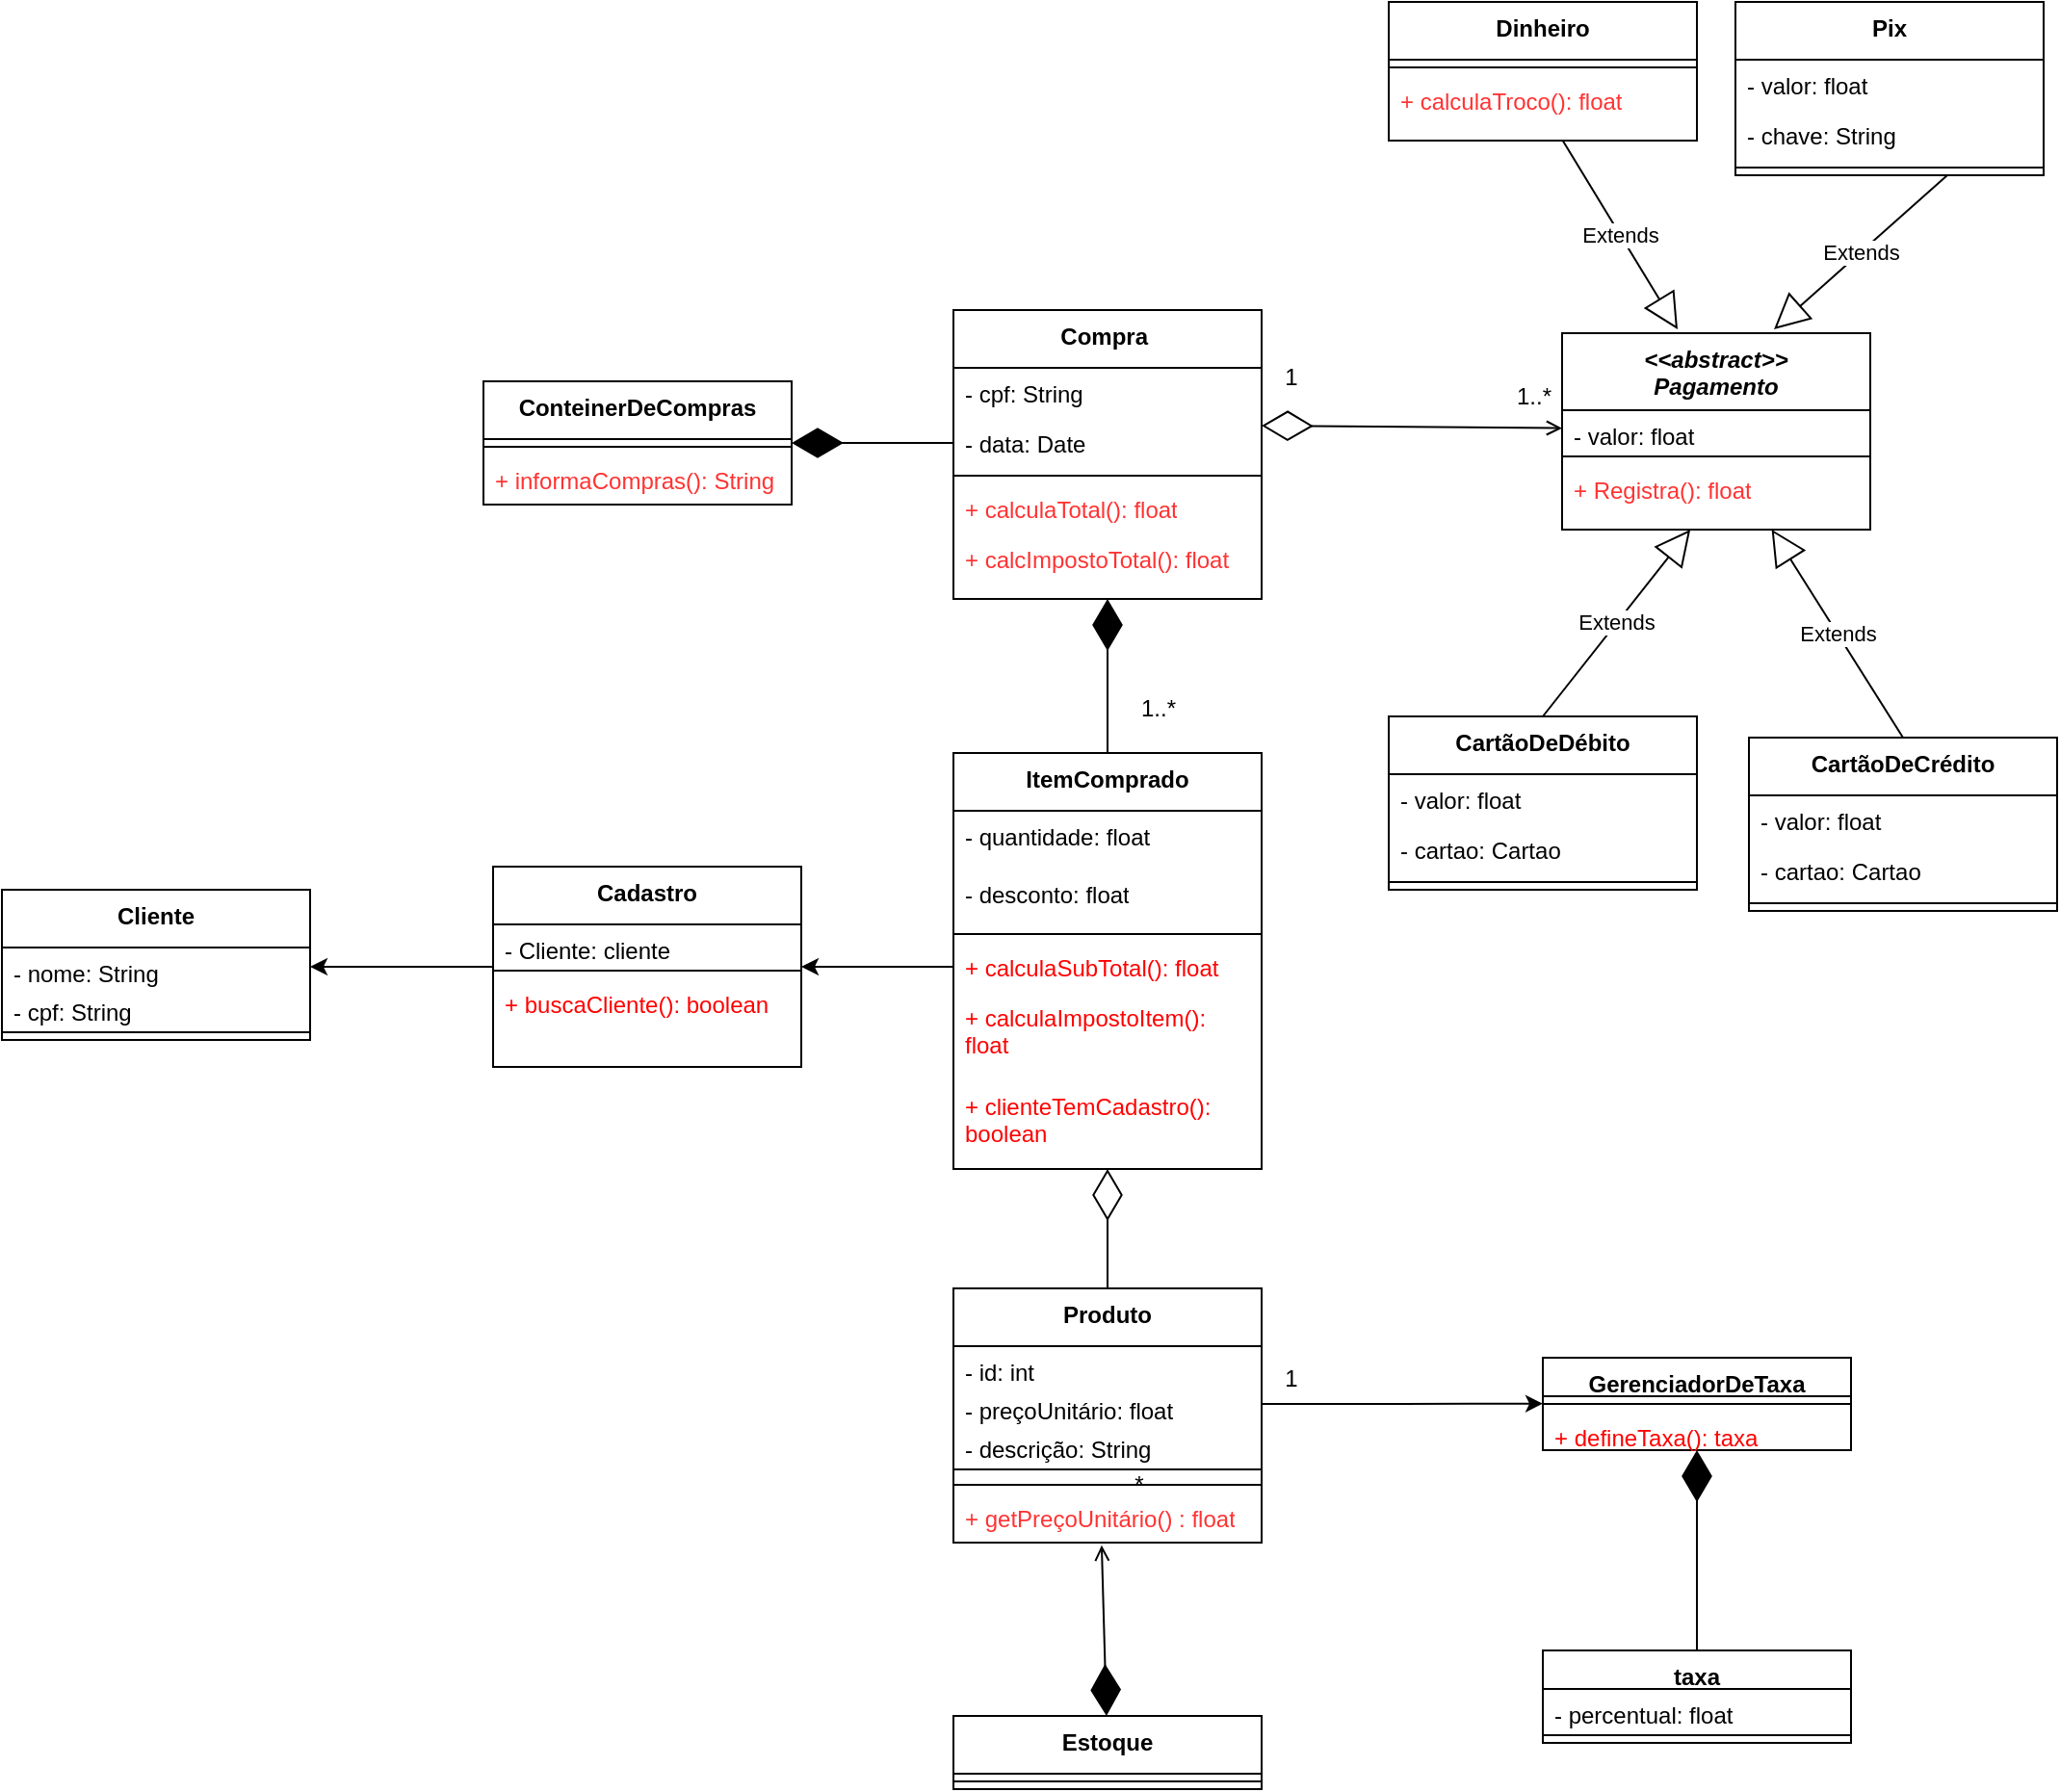 <mxfile version="21.0.8" type="github">
  <diagram name="Página-1" id="xdYdcQSCoWwvoel0Nd2l">
    <mxGraphModel dx="2514" dy="2119" grid="1" gridSize="10" guides="1" tooltips="1" connect="1" arrows="1" fold="1" page="1" pageScale="1" pageWidth="827" pageHeight="1169" math="0" shadow="0">
      <root>
        <mxCell id="0" />
        <mxCell id="1" parent="0" />
        <mxCell id="r3uCzZ4wlj_pP67cUyfZ-1" value="Compra&lt;span style=&quot;white-space: pre;&quot;&gt;	&lt;/span&gt;" style="swimlane;fontStyle=1;align=center;verticalAlign=top;childLayout=stackLayout;horizontal=1;startSize=30;horizontalStack=0;resizeParent=1;resizeParentMax=0;resizeLast=0;collapsible=1;marginBottom=0;whiteSpace=wrap;html=1;" vertex="1" parent="1">
          <mxGeometry x="254" y="140" width="160" height="150" as="geometry" />
        </mxCell>
        <mxCell id="r3uCzZ4wlj_pP67cUyfZ-2" value="- cpf: String" style="text;strokeColor=none;fillColor=none;align=left;verticalAlign=top;spacingLeft=4;spacingRight=4;overflow=hidden;rotatable=0;points=[[0,0.5],[1,0.5]];portConstraint=eastwest;whiteSpace=wrap;html=1;" vertex="1" parent="r3uCzZ4wlj_pP67cUyfZ-1">
          <mxGeometry y="30" width="160" height="26" as="geometry" />
        </mxCell>
        <mxCell id="r3uCzZ4wlj_pP67cUyfZ-5" value="- data: Date" style="text;strokeColor=none;fillColor=none;align=left;verticalAlign=top;spacingLeft=4;spacingRight=4;overflow=hidden;rotatable=0;points=[[0,0.5],[1,0.5]];portConstraint=eastwest;whiteSpace=wrap;html=1;" vertex="1" parent="r3uCzZ4wlj_pP67cUyfZ-1">
          <mxGeometry y="56" width="160" height="26" as="geometry" />
        </mxCell>
        <mxCell id="r3uCzZ4wlj_pP67cUyfZ-3" value="" style="line;strokeWidth=1;fillColor=none;align=left;verticalAlign=middle;spacingTop=-1;spacingLeft=3;spacingRight=3;rotatable=0;labelPosition=right;points=[];portConstraint=eastwest;strokeColor=inherit;" vertex="1" parent="r3uCzZ4wlj_pP67cUyfZ-1">
          <mxGeometry y="82" width="160" height="8" as="geometry" />
        </mxCell>
        <mxCell id="r3uCzZ4wlj_pP67cUyfZ-4" value="&lt;font color=&quot;#ff3333&quot;&gt;+ calculaTotal(): float&lt;/font&gt;" style="text;strokeColor=none;fillColor=none;align=left;verticalAlign=top;spacingLeft=4;spacingRight=4;overflow=hidden;rotatable=0;points=[[0,0.5],[1,0.5]];portConstraint=eastwest;whiteSpace=wrap;html=1;" vertex="1" parent="r3uCzZ4wlj_pP67cUyfZ-1">
          <mxGeometry y="90" width="160" height="26" as="geometry" />
        </mxCell>
        <mxCell id="r3uCzZ4wlj_pP67cUyfZ-20" value="&lt;font color=&quot;#ff3333&quot;&gt;+ calcImpostoTotal(): float&lt;/font&gt;" style="text;strokeColor=none;fillColor=none;align=left;verticalAlign=top;spacingLeft=4;spacingRight=4;overflow=hidden;rotatable=0;points=[[0,0.5],[1,0.5]];portConstraint=eastwest;whiteSpace=wrap;html=1;" vertex="1" parent="r3uCzZ4wlj_pP67cUyfZ-1">
          <mxGeometry y="116" width="160" height="34" as="geometry" />
        </mxCell>
        <mxCell id="r3uCzZ4wlj_pP67cUyfZ-6" value="ItemComprado" style="swimlane;fontStyle=1;align=center;verticalAlign=top;childLayout=stackLayout;horizontal=1;startSize=30;horizontalStack=0;resizeParent=1;resizeParentMax=0;resizeLast=0;collapsible=1;marginBottom=0;whiteSpace=wrap;html=1;" vertex="1" parent="1">
          <mxGeometry x="254" y="370" width="160" height="216" as="geometry" />
        </mxCell>
        <mxCell id="r3uCzZ4wlj_pP67cUyfZ-7" value="- quantidade: float" style="text;strokeColor=none;fillColor=none;align=left;verticalAlign=top;spacingLeft=4;spacingRight=4;overflow=hidden;rotatable=0;points=[[0,0.5],[1,0.5]];portConstraint=eastwest;whiteSpace=wrap;html=1;" vertex="1" parent="r3uCzZ4wlj_pP67cUyfZ-6">
          <mxGeometry y="30" width="160" height="30" as="geometry" />
        </mxCell>
        <mxCell id="r3uCzZ4wlj_pP67cUyfZ-114" value="- desconto: float" style="text;strokeColor=none;fillColor=none;align=left;verticalAlign=top;spacingLeft=4;spacingRight=4;overflow=hidden;rotatable=0;points=[[0,0.5],[1,0.5]];portConstraint=eastwest;whiteSpace=wrap;html=1;" vertex="1" parent="r3uCzZ4wlj_pP67cUyfZ-6">
          <mxGeometry y="60" width="160" height="30" as="geometry" />
        </mxCell>
        <mxCell id="r3uCzZ4wlj_pP67cUyfZ-9" value="" style="line;strokeWidth=1;fillColor=none;align=left;verticalAlign=middle;spacingTop=-1;spacingLeft=3;spacingRight=3;rotatable=0;labelPosition=right;points=[];portConstraint=eastwest;strokeColor=inherit;" vertex="1" parent="r3uCzZ4wlj_pP67cUyfZ-6">
          <mxGeometry y="90" width="160" height="8" as="geometry" />
        </mxCell>
        <mxCell id="r3uCzZ4wlj_pP67cUyfZ-10" value="&lt;font color=&quot;#ff0000&quot;&gt;+ calculaSubTotal(): float&lt;/font&gt;" style="text;strokeColor=none;fillColor=none;align=left;verticalAlign=top;spacingLeft=4;spacingRight=4;overflow=hidden;rotatable=0;points=[[0,0.5],[1,0.5]];portConstraint=eastwest;whiteSpace=wrap;html=1;" vertex="1" parent="r3uCzZ4wlj_pP67cUyfZ-6">
          <mxGeometry y="98" width="160" height="26" as="geometry" />
        </mxCell>
        <mxCell id="r3uCzZ4wlj_pP67cUyfZ-109" value="&lt;font color=&quot;#ff0000&quot;&gt;+ calculaImpostoItem(): float&lt;/font&gt;" style="text;strokeColor=none;fillColor=none;align=left;verticalAlign=top;spacingLeft=4;spacingRight=4;overflow=hidden;rotatable=0;points=[[0,0.5],[1,0.5]];portConstraint=eastwest;whiteSpace=wrap;html=1;" vertex="1" parent="r3uCzZ4wlj_pP67cUyfZ-6">
          <mxGeometry y="124" width="160" height="46" as="geometry" />
        </mxCell>
        <mxCell id="r3uCzZ4wlj_pP67cUyfZ-113" value="&lt;font color=&quot;#ff0000&quot;&gt;+ clienteTemCadastro(): boolean&lt;/font&gt;" style="text;strokeColor=none;fillColor=none;align=left;verticalAlign=top;spacingLeft=4;spacingRight=4;overflow=hidden;rotatable=0;points=[[0,0.5],[1,0.5]];portConstraint=eastwest;whiteSpace=wrap;html=1;" vertex="1" parent="r3uCzZ4wlj_pP67cUyfZ-6">
          <mxGeometry y="170" width="160" height="46" as="geometry" />
        </mxCell>
        <mxCell id="r3uCzZ4wlj_pP67cUyfZ-11" value="Produto" style="swimlane;fontStyle=1;align=center;verticalAlign=top;childLayout=stackLayout;horizontal=1;startSize=30;horizontalStack=0;resizeParent=1;resizeParentMax=0;resizeLast=0;collapsible=1;marginBottom=0;whiteSpace=wrap;html=1;" vertex="1" parent="1">
          <mxGeometry x="254" y="648" width="160" height="132" as="geometry" />
        </mxCell>
        <mxCell id="r3uCzZ4wlj_pP67cUyfZ-12" value="- id: int" style="text;strokeColor=none;fillColor=none;align=left;verticalAlign=top;spacingLeft=4;spacingRight=4;overflow=hidden;rotatable=0;points=[[0,0.5],[1,0.5]];portConstraint=eastwest;whiteSpace=wrap;html=1;" vertex="1" parent="r3uCzZ4wlj_pP67cUyfZ-11">
          <mxGeometry y="30" width="160" height="20" as="geometry" />
        </mxCell>
        <mxCell id="r3uCzZ4wlj_pP67cUyfZ-15" value="- preçoUnitário: float" style="text;strokeColor=none;fillColor=none;align=left;verticalAlign=top;spacingLeft=4;spacingRight=4;overflow=hidden;rotatable=0;points=[[0,0.5],[1,0.5]];portConstraint=eastwest;whiteSpace=wrap;html=1;" vertex="1" parent="r3uCzZ4wlj_pP67cUyfZ-11">
          <mxGeometry y="50" width="160" height="20" as="geometry" />
        </mxCell>
        <mxCell id="r3uCzZ4wlj_pP67cUyfZ-16" value="- descrição: String" style="text;strokeColor=none;fillColor=none;align=left;verticalAlign=top;spacingLeft=4;spacingRight=4;overflow=hidden;rotatable=0;points=[[0,0.5],[1,0.5]];portConstraint=eastwest;whiteSpace=wrap;html=1;" vertex="1" parent="r3uCzZ4wlj_pP67cUyfZ-11">
          <mxGeometry y="70" width="160" height="20" as="geometry" />
        </mxCell>
        <mxCell id="r3uCzZ4wlj_pP67cUyfZ-13" value="" style="line;strokeWidth=1;fillColor=none;align=left;verticalAlign=middle;spacingTop=-1;spacingLeft=3;spacingRight=3;rotatable=0;labelPosition=right;points=[];portConstraint=eastwest;strokeColor=inherit;" vertex="1" parent="r3uCzZ4wlj_pP67cUyfZ-11">
          <mxGeometry y="90" width="160" height="8" as="geometry" />
        </mxCell>
        <mxCell id="r3uCzZ4wlj_pP67cUyfZ-90" value="" style="line;strokeWidth=1;fillColor=none;align=left;verticalAlign=middle;spacingTop=-1;spacingLeft=3;spacingRight=3;rotatable=0;labelPosition=right;points=[];portConstraint=eastwest;strokeColor=inherit;" vertex="1" parent="r3uCzZ4wlj_pP67cUyfZ-11">
          <mxGeometry y="98" width="160" height="8" as="geometry" />
        </mxCell>
        <mxCell id="r3uCzZ4wlj_pP67cUyfZ-14" value="&lt;font color=&quot;#ff3333&quot;&gt;+ getPreçoUnitário() : float&lt;/font&gt;" style="text;strokeColor=none;fillColor=none;align=left;verticalAlign=top;spacingLeft=4;spacingRight=4;overflow=hidden;rotatable=0;points=[[0,0.5],[1,0.5]];portConstraint=eastwest;whiteSpace=wrap;html=1;" vertex="1" parent="r3uCzZ4wlj_pP67cUyfZ-11">
          <mxGeometry y="106" width="160" height="26" as="geometry" />
        </mxCell>
        <mxCell id="r3uCzZ4wlj_pP67cUyfZ-17" value="" style="endArrow=diamondThin;endFill=1;endSize=24;html=1;rounded=0;entryX=0.5;entryY=1;entryDx=0;entryDy=0;exitX=0.5;exitY=0;exitDx=0;exitDy=0;" edge="1" parent="1" source="r3uCzZ4wlj_pP67cUyfZ-6" target="r3uCzZ4wlj_pP67cUyfZ-1">
          <mxGeometry width="160" relative="1" as="geometry">
            <mxPoint x="300" y="360" as="sourcePoint" />
            <mxPoint x="460" y="360" as="targetPoint" />
          </mxGeometry>
        </mxCell>
        <mxCell id="r3uCzZ4wlj_pP67cUyfZ-18" value="1..*" style="text;html=1;align=center;verticalAlign=middle;resizable=0;points=[];autosize=1;strokeColor=none;fillColor=none;" vertex="1" parent="1">
          <mxGeometry x="340" y="332" width="40" height="30" as="geometry" />
        </mxCell>
        <mxCell id="r3uCzZ4wlj_pP67cUyfZ-19" value="" style="endArrow=diamondThin;endFill=0;endSize=24;html=1;rounded=0;exitX=0.5;exitY=0;exitDx=0;exitDy=0;" edge="1" parent="1" source="r3uCzZ4wlj_pP67cUyfZ-11" target="r3uCzZ4wlj_pP67cUyfZ-113">
          <mxGeometry width="160" relative="1" as="geometry">
            <mxPoint x="330" y="540" as="sourcePoint" />
            <mxPoint x="332.56" y="565.954" as="targetPoint" />
          </mxGeometry>
        </mxCell>
        <mxCell id="r3uCzZ4wlj_pP67cUyfZ-22" value="taxa" style="swimlane;fontStyle=1;align=center;verticalAlign=top;childLayout=stackLayout;horizontal=1;startSize=20;horizontalStack=0;resizeParent=1;resizeParentMax=0;resizeLast=0;collapsible=1;marginBottom=0;whiteSpace=wrap;html=1;" vertex="1" parent="1">
          <mxGeometry x="560" y="836" width="160" height="48" as="geometry" />
        </mxCell>
        <mxCell id="r3uCzZ4wlj_pP67cUyfZ-23" value="- percentual: float" style="text;strokeColor=none;fillColor=none;align=left;verticalAlign=top;spacingLeft=4;spacingRight=4;overflow=hidden;rotatable=0;points=[[0,0.5],[1,0.5]];portConstraint=eastwest;whiteSpace=wrap;html=1;" vertex="1" parent="r3uCzZ4wlj_pP67cUyfZ-22">
          <mxGeometry y="20" width="160" height="20" as="geometry" />
        </mxCell>
        <mxCell id="r3uCzZ4wlj_pP67cUyfZ-26" value="" style="line;strokeWidth=1;fillColor=none;align=left;verticalAlign=middle;spacingTop=-1;spacingLeft=3;spacingRight=3;rotatable=0;labelPosition=right;points=[];portConstraint=eastwest;strokeColor=inherit;" vertex="1" parent="r3uCzZ4wlj_pP67cUyfZ-22">
          <mxGeometry y="40" width="160" height="8" as="geometry" />
        </mxCell>
        <mxCell id="r3uCzZ4wlj_pP67cUyfZ-29" value="1" style="text;html=1;align=center;verticalAlign=middle;resizable=0;points=[];autosize=1;strokeColor=none;fillColor=none;" vertex="1" parent="1">
          <mxGeometry x="414" y="680" width="30" height="30" as="geometry" />
        </mxCell>
        <mxCell id="r3uCzZ4wlj_pP67cUyfZ-30" value="&lt;i&gt;&amp;lt;&amp;lt;abstract&amp;gt;&amp;gt;&lt;br&gt;Pagamento&lt;/i&gt;" style="swimlane;fontStyle=1;align=center;verticalAlign=top;childLayout=stackLayout;horizontal=1;startSize=40;horizontalStack=0;resizeParent=1;resizeParentMax=0;resizeLast=0;collapsible=1;marginBottom=0;whiteSpace=wrap;html=1;" vertex="1" parent="1">
          <mxGeometry x="570" y="152" width="160" height="102" as="geometry" />
        </mxCell>
        <mxCell id="r3uCzZ4wlj_pP67cUyfZ-31" value="- valor: float" style="text;strokeColor=none;fillColor=none;align=left;verticalAlign=top;spacingLeft=4;spacingRight=4;overflow=hidden;rotatable=0;points=[[0,0.5],[1,0.5]];portConstraint=eastwest;whiteSpace=wrap;html=1;" vertex="1" parent="r3uCzZ4wlj_pP67cUyfZ-30">
          <mxGeometry y="40" width="160" height="20" as="geometry" />
        </mxCell>
        <mxCell id="r3uCzZ4wlj_pP67cUyfZ-34" value="" style="line;strokeWidth=1;fillColor=none;align=left;verticalAlign=middle;spacingTop=-1;spacingLeft=3;spacingRight=3;rotatable=0;labelPosition=right;points=[];portConstraint=eastwest;strokeColor=inherit;" vertex="1" parent="r3uCzZ4wlj_pP67cUyfZ-30">
          <mxGeometry y="60" width="160" height="8" as="geometry" />
        </mxCell>
        <mxCell id="r3uCzZ4wlj_pP67cUyfZ-63" value="&lt;font color=&quot;#ff3333&quot;&gt;+ Registra(): float&lt;/font&gt;" style="text;strokeColor=none;fillColor=none;align=left;verticalAlign=top;spacingLeft=4;spacingRight=4;overflow=hidden;rotatable=0;points=[[0,0.5],[1,0.5]];portConstraint=eastwest;whiteSpace=wrap;html=1;" vertex="1" parent="r3uCzZ4wlj_pP67cUyfZ-30">
          <mxGeometry y="68" width="160" height="34" as="geometry" />
        </mxCell>
        <mxCell id="r3uCzZ4wlj_pP67cUyfZ-37" value="" style="endArrow=diamondThin;endFill=0;endSize=24;html=1;rounded=0;entryX=0.988;entryY=-0.07;entryDx=0;entryDy=0;entryPerimeter=0;startArrow=open;startFill=0;" edge="1" parent="1" source="r3uCzZ4wlj_pP67cUyfZ-31">
          <mxGeometry width="160" relative="1" as="geometry">
            <mxPoint x="549" y="200" as="sourcePoint" />
            <mxPoint x="414" y="200" as="targetPoint" />
          </mxGeometry>
        </mxCell>
        <mxCell id="r3uCzZ4wlj_pP67cUyfZ-38" value="1" style="text;html=1;align=center;verticalAlign=middle;resizable=0;points=[];autosize=1;strokeColor=none;fillColor=none;" vertex="1" parent="1">
          <mxGeometry x="414" y="160" width="30" height="30" as="geometry" />
        </mxCell>
        <mxCell id="r3uCzZ4wlj_pP67cUyfZ-39" value="1..*" style="text;html=1;align=center;verticalAlign=middle;resizable=0;points=[];autosize=1;strokeColor=none;fillColor=none;" vertex="1" parent="1">
          <mxGeometry x="535" y="170" width="40" height="30" as="geometry" />
        </mxCell>
        <mxCell id="r3uCzZ4wlj_pP67cUyfZ-41" value="Estoque" style="swimlane;fontStyle=1;align=center;verticalAlign=top;childLayout=stackLayout;horizontal=1;startSize=30;horizontalStack=0;resizeParent=1;resizeParentMax=0;resizeLast=0;collapsible=1;marginBottom=0;whiteSpace=wrap;html=1;" vertex="1" parent="1">
          <mxGeometry x="254" y="870" width="160" height="38" as="geometry" />
        </mxCell>
        <mxCell id="r3uCzZ4wlj_pP67cUyfZ-43" value="" style="line;strokeWidth=1;fillColor=none;align=left;verticalAlign=middle;spacingTop=-1;spacingLeft=3;spacingRight=3;rotatable=0;labelPosition=right;points=[];portConstraint=eastwest;strokeColor=inherit;" vertex="1" parent="r3uCzZ4wlj_pP67cUyfZ-41">
          <mxGeometry y="30" width="160" height="8" as="geometry" />
        </mxCell>
        <mxCell id="r3uCzZ4wlj_pP67cUyfZ-44" value="" style="endArrow=diamondThin;endFill=1;endSize=24;html=1;rounded=0;exitX=0.481;exitY=1.052;exitDx=0;exitDy=0;exitPerimeter=0;startArrow=open;startFill=0;" edge="1" parent="1" source="r3uCzZ4wlj_pP67cUyfZ-14" target="r3uCzZ4wlj_pP67cUyfZ-41">
          <mxGeometry width="160" relative="1" as="geometry">
            <mxPoint x="300" y="790" as="sourcePoint" />
            <mxPoint x="460" y="790" as="targetPoint" />
          </mxGeometry>
        </mxCell>
        <mxCell id="r3uCzZ4wlj_pP67cUyfZ-45" value="*" style="text;html=1;align=center;verticalAlign=middle;resizable=0;points=[];autosize=1;strokeColor=none;fillColor=none;" vertex="1" parent="1">
          <mxGeometry x="335" y="735" width="30" height="30" as="geometry" />
        </mxCell>
        <mxCell id="r3uCzZ4wlj_pP67cUyfZ-46" value="Dinheiro" style="swimlane;fontStyle=1;align=center;verticalAlign=top;childLayout=stackLayout;horizontal=1;startSize=30;horizontalStack=0;resizeParent=1;resizeParentMax=0;resizeLast=0;collapsible=1;marginBottom=0;whiteSpace=wrap;html=1;" vertex="1" parent="1">
          <mxGeometry x="480" y="-20" width="160" height="72" as="geometry" />
        </mxCell>
        <mxCell id="r3uCzZ4wlj_pP67cUyfZ-49" value="" style="line;strokeWidth=1;fillColor=none;align=left;verticalAlign=middle;spacingTop=-1;spacingLeft=3;spacingRight=3;rotatable=0;labelPosition=right;points=[];portConstraint=eastwest;strokeColor=inherit;" vertex="1" parent="r3uCzZ4wlj_pP67cUyfZ-46">
          <mxGeometry y="30" width="160" height="8" as="geometry" />
        </mxCell>
        <mxCell id="r3uCzZ4wlj_pP67cUyfZ-51" value="&lt;font color=&quot;#ff3333&quot;&gt;+ calculaTroco(): float&lt;/font&gt;" style="text;strokeColor=none;fillColor=none;align=left;verticalAlign=top;spacingLeft=4;spacingRight=4;overflow=hidden;rotatable=0;points=[[0,0.5],[1,0.5]];portConstraint=eastwest;whiteSpace=wrap;html=1;" vertex="1" parent="r3uCzZ4wlj_pP67cUyfZ-46">
          <mxGeometry y="38" width="160" height="34" as="geometry" />
        </mxCell>
        <mxCell id="r3uCzZ4wlj_pP67cUyfZ-52" value="Pix" style="swimlane;fontStyle=1;align=center;verticalAlign=top;childLayout=stackLayout;horizontal=1;startSize=30;horizontalStack=0;resizeParent=1;resizeParentMax=0;resizeLast=0;collapsible=1;marginBottom=0;whiteSpace=wrap;html=1;" vertex="1" parent="1">
          <mxGeometry x="660" y="-20" width="160" height="90" as="geometry" />
        </mxCell>
        <mxCell id="r3uCzZ4wlj_pP67cUyfZ-53" value="- valor: float" style="text;strokeColor=none;fillColor=none;align=left;verticalAlign=top;spacingLeft=4;spacingRight=4;overflow=hidden;rotatable=0;points=[[0,0.5],[1,0.5]];portConstraint=eastwest;whiteSpace=wrap;html=1;" vertex="1" parent="r3uCzZ4wlj_pP67cUyfZ-52">
          <mxGeometry y="30" width="160" height="26" as="geometry" />
        </mxCell>
        <mxCell id="r3uCzZ4wlj_pP67cUyfZ-54" value="- chave: String" style="text;strokeColor=none;fillColor=none;align=left;verticalAlign=top;spacingLeft=4;spacingRight=4;overflow=hidden;rotatable=0;points=[[0,0.5],[1,0.5]];portConstraint=eastwest;whiteSpace=wrap;html=1;" vertex="1" parent="r3uCzZ4wlj_pP67cUyfZ-52">
          <mxGeometry y="56" width="160" height="26" as="geometry" />
        </mxCell>
        <mxCell id="r3uCzZ4wlj_pP67cUyfZ-55" value="" style="line;strokeWidth=1;fillColor=none;align=left;verticalAlign=middle;spacingTop=-1;spacingLeft=3;spacingRight=3;rotatable=0;labelPosition=right;points=[];portConstraint=eastwest;strokeColor=inherit;" vertex="1" parent="r3uCzZ4wlj_pP67cUyfZ-52">
          <mxGeometry y="82" width="160" height="8" as="geometry" />
        </mxCell>
        <mxCell id="r3uCzZ4wlj_pP67cUyfZ-57" value="CartãoDeCrédito" style="swimlane;fontStyle=1;align=center;verticalAlign=top;childLayout=stackLayout;horizontal=1;startSize=30;horizontalStack=0;resizeParent=1;resizeParentMax=0;resizeLast=0;collapsible=1;marginBottom=0;whiteSpace=wrap;html=1;" vertex="1" parent="1">
          <mxGeometry x="667" y="362" width="160" height="90" as="geometry" />
        </mxCell>
        <mxCell id="r3uCzZ4wlj_pP67cUyfZ-58" value="- valor: float" style="text;strokeColor=none;fillColor=none;align=left;verticalAlign=top;spacingLeft=4;spacingRight=4;overflow=hidden;rotatable=0;points=[[0,0.5],[1,0.5]];portConstraint=eastwest;whiteSpace=wrap;html=1;" vertex="1" parent="r3uCzZ4wlj_pP67cUyfZ-57">
          <mxGeometry y="30" width="160" height="26" as="geometry" />
        </mxCell>
        <mxCell id="r3uCzZ4wlj_pP67cUyfZ-59" value="- cartao: Cartao" style="text;strokeColor=none;fillColor=none;align=left;verticalAlign=top;spacingLeft=4;spacingRight=4;overflow=hidden;rotatable=0;points=[[0,0.5],[1,0.5]];portConstraint=eastwest;whiteSpace=wrap;html=1;" vertex="1" parent="r3uCzZ4wlj_pP67cUyfZ-57">
          <mxGeometry y="56" width="160" height="26" as="geometry" />
        </mxCell>
        <mxCell id="r3uCzZ4wlj_pP67cUyfZ-60" value="" style="line;strokeWidth=1;fillColor=none;align=left;verticalAlign=middle;spacingTop=-1;spacingLeft=3;spacingRight=3;rotatable=0;labelPosition=right;points=[];portConstraint=eastwest;strokeColor=inherit;" vertex="1" parent="r3uCzZ4wlj_pP67cUyfZ-57">
          <mxGeometry y="82" width="160" height="8" as="geometry" />
        </mxCell>
        <mxCell id="r3uCzZ4wlj_pP67cUyfZ-71" value="CartãoDeDébito" style="swimlane;fontStyle=1;align=center;verticalAlign=top;childLayout=stackLayout;horizontal=1;startSize=30;horizontalStack=0;resizeParent=1;resizeParentMax=0;resizeLast=0;collapsible=1;marginBottom=0;whiteSpace=wrap;html=1;" vertex="1" parent="1">
          <mxGeometry x="480" y="351" width="160" height="90" as="geometry" />
        </mxCell>
        <mxCell id="r3uCzZ4wlj_pP67cUyfZ-72" value="- valor: float" style="text;strokeColor=none;fillColor=none;align=left;verticalAlign=top;spacingLeft=4;spacingRight=4;overflow=hidden;rotatable=0;points=[[0,0.5],[1,0.5]];portConstraint=eastwest;whiteSpace=wrap;html=1;" vertex="1" parent="r3uCzZ4wlj_pP67cUyfZ-71">
          <mxGeometry y="30" width="160" height="26" as="geometry" />
        </mxCell>
        <mxCell id="r3uCzZ4wlj_pP67cUyfZ-73" value="- cartao: Cartao" style="text;strokeColor=none;fillColor=none;align=left;verticalAlign=top;spacingLeft=4;spacingRight=4;overflow=hidden;rotatable=0;points=[[0,0.5],[1,0.5]];portConstraint=eastwest;whiteSpace=wrap;html=1;" vertex="1" parent="r3uCzZ4wlj_pP67cUyfZ-71">
          <mxGeometry y="56" width="160" height="26" as="geometry" />
        </mxCell>
        <mxCell id="r3uCzZ4wlj_pP67cUyfZ-74" value="" style="line;strokeWidth=1;fillColor=none;align=left;verticalAlign=middle;spacingTop=-1;spacingLeft=3;spacingRight=3;rotatable=0;labelPosition=right;points=[];portConstraint=eastwest;strokeColor=inherit;" vertex="1" parent="r3uCzZ4wlj_pP67cUyfZ-71">
          <mxGeometry y="82" width="160" height="8" as="geometry" />
        </mxCell>
        <mxCell id="r3uCzZ4wlj_pP67cUyfZ-75" value="ConteinerDeCompras" style="swimlane;fontStyle=1;align=center;verticalAlign=top;childLayout=stackLayout;horizontal=1;startSize=30;horizontalStack=0;resizeParent=1;resizeParentMax=0;resizeLast=0;collapsible=1;marginBottom=0;whiteSpace=wrap;html=1;" vertex="1" parent="1">
          <mxGeometry x="10" y="177" width="160" height="64" as="geometry" />
        </mxCell>
        <mxCell id="r3uCzZ4wlj_pP67cUyfZ-78" value="" style="line;strokeWidth=1;fillColor=none;align=left;verticalAlign=middle;spacingTop=-1;spacingLeft=3;spacingRight=3;rotatable=0;labelPosition=right;points=[];portConstraint=eastwest;strokeColor=inherit;" vertex="1" parent="r3uCzZ4wlj_pP67cUyfZ-75">
          <mxGeometry y="30" width="160" height="8" as="geometry" />
        </mxCell>
        <mxCell id="r3uCzZ4wlj_pP67cUyfZ-97" value="&lt;font color=&quot;#ff3333&quot;&gt;+ informaCompras(): String&lt;/font&gt;" style="text;strokeColor=none;fillColor=none;align=left;verticalAlign=top;spacingLeft=4;spacingRight=4;overflow=hidden;rotatable=0;points=[[0,0.5],[1,0.5]];portConstraint=eastwest;whiteSpace=wrap;html=1;" vertex="1" parent="r3uCzZ4wlj_pP67cUyfZ-75">
          <mxGeometry y="38" width="160" height="26" as="geometry" />
        </mxCell>
        <mxCell id="r3uCzZ4wlj_pP67cUyfZ-81" value="" style="endArrow=diamondThin;endFill=1;endSize=24;html=1;rounded=0;entryX=1;entryY=0.5;entryDx=0;entryDy=0;" edge="1" parent="1" source="r3uCzZ4wlj_pP67cUyfZ-5" target="r3uCzZ4wlj_pP67cUyfZ-75">
          <mxGeometry width="160" relative="1" as="geometry">
            <mxPoint x="250" y="210" as="sourcePoint" />
            <mxPoint x="370" y="270" as="targetPoint" />
          </mxGeometry>
        </mxCell>
        <mxCell id="r3uCzZ4wlj_pP67cUyfZ-82" value="GerenciadorDeTaxa" style="swimlane;fontStyle=1;align=center;verticalAlign=top;childLayout=stackLayout;horizontal=1;startSize=20;horizontalStack=0;resizeParent=1;resizeParentMax=0;resizeLast=0;collapsible=1;marginBottom=0;whiteSpace=wrap;html=1;" vertex="1" parent="1">
          <mxGeometry x="560" y="684" width="160" height="48" as="geometry" />
        </mxCell>
        <mxCell id="r3uCzZ4wlj_pP67cUyfZ-84" value="" style="line;strokeWidth=1;fillColor=none;align=left;verticalAlign=middle;spacingTop=-1;spacingLeft=3;spacingRight=3;rotatable=0;labelPosition=right;points=[];portConstraint=eastwest;strokeColor=inherit;" vertex="1" parent="r3uCzZ4wlj_pP67cUyfZ-82">
          <mxGeometry y="20" width="160" height="8" as="geometry" />
        </mxCell>
        <mxCell id="r3uCzZ4wlj_pP67cUyfZ-83" value="+ defineTaxa(): taxa" style="text;strokeColor=none;fillColor=none;align=left;verticalAlign=top;spacingLeft=4;spacingRight=4;overflow=hidden;rotatable=0;points=[[0,0.5],[1,0.5]];portConstraint=eastwest;whiteSpace=wrap;html=1;fontColor=#FF0000;" vertex="1" parent="r3uCzZ4wlj_pP67cUyfZ-82">
          <mxGeometry y="28" width="160" height="20" as="geometry" />
        </mxCell>
        <mxCell id="r3uCzZ4wlj_pP67cUyfZ-89" value="" style="endArrow=diamondThin;endFill=1;endSize=24;html=1;rounded=0;exitX=0.5;exitY=0;exitDx=0;exitDy=0;" edge="1" parent="1" source="r3uCzZ4wlj_pP67cUyfZ-22" target="r3uCzZ4wlj_pP67cUyfZ-83">
          <mxGeometry width="160" relative="1" as="geometry">
            <mxPoint x="450" y="828" as="sourcePoint" />
            <mxPoint x="610" y="828" as="targetPoint" />
          </mxGeometry>
        </mxCell>
        <mxCell id="r3uCzZ4wlj_pP67cUyfZ-91" style="edgeStyle=orthogonalEdgeStyle;rounded=0;orthogonalLoop=1;jettySize=auto;html=1;exitX=1;exitY=0.5;exitDx=0;exitDy=0;entryX=0;entryY=0.479;entryDx=0;entryDy=0;entryPerimeter=0;" edge="1" parent="1" source="r3uCzZ4wlj_pP67cUyfZ-15" target="r3uCzZ4wlj_pP67cUyfZ-84">
          <mxGeometry relative="1" as="geometry" />
        </mxCell>
        <mxCell id="r3uCzZ4wlj_pP67cUyfZ-92" value="Extends" style="endArrow=block;endSize=16;endFill=0;html=1;rounded=0;" edge="1" parent="1" source="r3uCzZ4wlj_pP67cUyfZ-51">
          <mxGeometry width="160" relative="1" as="geometry">
            <mxPoint x="551" y="56" as="sourcePoint" />
            <mxPoint x="630" y="150" as="targetPoint" />
          </mxGeometry>
        </mxCell>
        <mxCell id="r3uCzZ4wlj_pP67cUyfZ-93" value="Extends" style="endArrow=block;endSize=16;endFill=0;html=1;rounded=0;" edge="1" parent="1">
          <mxGeometry width="160" relative="1" as="geometry">
            <mxPoint x="770" y="70" as="sourcePoint" />
            <mxPoint x="680" y="150" as="targetPoint" />
          </mxGeometry>
        </mxCell>
        <mxCell id="r3uCzZ4wlj_pP67cUyfZ-94" value="Extends" style="endArrow=block;endSize=16;endFill=0;html=1;rounded=0;exitX=0.5;exitY=0;exitDx=0;exitDy=0;entryX=0.68;entryY=0.998;entryDx=0;entryDy=0;entryPerimeter=0;" edge="1" parent="1" source="r3uCzZ4wlj_pP67cUyfZ-57" target="r3uCzZ4wlj_pP67cUyfZ-63">
          <mxGeometry width="160" relative="1" as="geometry">
            <mxPoint x="500" y="300" as="sourcePoint" />
            <mxPoint x="660" y="300" as="targetPoint" />
          </mxGeometry>
        </mxCell>
        <mxCell id="r3uCzZ4wlj_pP67cUyfZ-96" value="Extends" style="endArrow=block;endSize=16;endFill=0;html=1;rounded=0;exitX=0.5;exitY=0;exitDx=0;exitDy=0;" edge="1" parent="1" source="r3uCzZ4wlj_pP67cUyfZ-71" target="r3uCzZ4wlj_pP67cUyfZ-63">
          <mxGeometry width="160" relative="1" as="geometry">
            <mxPoint x="500" y="230" as="sourcePoint" />
            <mxPoint x="569" y="260" as="targetPoint" />
          </mxGeometry>
        </mxCell>
        <mxCell id="r3uCzZ4wlj_pP67cUyfZ-122" style="edgeStyle=orthogonalEdgeStyle;rounded=0;orthogonalLoop=1;jettySize=auto;html=1;entryX=1;entryY=0.5;entryDx=0;entryDy=0;" edge="1" parent="1" source="r3uCzZ4wlj_pP67cUyfZ-104" target="r3uCzZ4wlj_pP67cUyfZ-116">
          <mxGeometry relative="1" as="geometry" />
        </mxCell>
        <mxCell id="r3uCzZ4wlj_pP67cUyfZ-104" value="Cadastro" style="swimlane;fontStyle=1;align=center;verticalAlign=top;childLayout=stackLayout;horizontal=1;startSize=30;horizontalStack=0;resizeParent=1;resizeParentMax=0;resizeLast=0;collapsible=1;marginBottom=0;whiteSpace=wrap;html=1;" vertex="1" parent="1">
          <mxGeometry x="15" y="429" width="160" height="104" as="geometry" />
        </mxCell>
        <mxCell id="r3uCzZ4wlj_pP67cUyfZ-102" value="&lt;font color=&quot;#000000&quot;&gt;- Cliente: cliente&lt;/font&gt;" style="text;strokeColor=none;fillColor=none;align=left;verticalAlign=top;spacingLeft=4;spacingRight=4;overflow=hidden;rotatable=0;points=[[0,0.5],[1,0.5]];portConstraint=eastwest;whiteSpace=wrap;html=1;fontColor=#FF0000;" vertex="1" parent="r3uCzZ4wlj_pP67cUyfZ-104">
          <mxGeometry y="30" width="160" height="20" as="geometry" />
        </mxCell>
        <mxCell id="r3uCzZ4wlj_pP67cUyfZ-106" value="" style="line;strokeWidth=1;fillColor=none;align=left;verticalAlign=middle;spacingTop=-1;spacingLeft=3;spacingRight=3;rotatable=0;labelPosition=right;points=[];portConstraint=eastwest;strokeColor=inherit;" vertex="1" parent="r3uCzZ4wlj_pP67cUyfZ-104">
          <mxGeometry y="50" width="160" height="8" as="geometry" />
        </mxCell>
        <mxCell id="r3uCzZ4wlj_pP67cUyfZ-108" value="&lt;font color=&quot;#ff0000&quot;&gt;+ buscaCliente(): boolean&lt;/font&gt;" style="text;strokeColor=none;fillColor=none;align=left;verticalAlign=top;spacingLeft=4;spacingRight=4;overflow=hidden;rotatable=0;points=[[0,0.5],[1,0.5]];portConstraint=eastwest;whiteSpace=wrap;html=1;" vertex="1" parent="r3uCzZ4wlj_pP67cUyfZ-104">
          <mxGeometry y="58" width="160" height="46" as="geometry" />
        </mxCell>
        <mxCell id="r3uCzZ4wlj_pP67cUyfZ-111" style="edgeStyle=orthogonalEdgeStyle;rounded=0;orthogonalLoop=1;jettySize=auto;html=1;entryX=1;entryY=0.5;entryDx=0;entryDy=0;exitX=0;exitY=0.5;exitDx=0;exitDy=0;" edge="1" parent="1" source="r3uCzZ4wlj_pP67cUyfZ-10" target="r3uCzZ4wlj_pP67cUyfZ-104">
          <mxGeometry relative="1" as="geometry" />
        </mxCell>
        <mxCell id="r3uCzZ4wlj_pP67cUyfZ-115" value="Cliente" style="swimlane;fontStyle=1;align=center;verticalAlign=top;childLayout=stackLayout;horizontal=1;startSize=30;horizontalStack=0;resizeParent=1;resizeParentMax=0;resizeLast=0;collapsible=1;marginBottom=0;whiteSpace=wrap;html=1;" vertex="1" parent="1">
          <mxGeometry x="-240" y="441" width="160" height="78" as="geometry" />
        </mxCell>
        <mxCell id="r3uCzZ4wlj_pP67cUyfZ-116" value="&lt;font color=&quot;#000000&quot;&gt;- nome: String&lt;/font&gt;" style="text;strokeColor=none;fillColor=none;align=left;verticalAlign=top;spacingLeft=4;spacingRight=4;overflow=hidden;rotatable=0;points=[[0,0.5],[1,0.5]];portConstraint=eastwest;whiteSpace=wrap;html=1;fontColor=#FF0000;" vertex="1" parent="r3uCzZ4wlj_pP67cUyfZ-115">
          <mxGeometry y="30" width="160" height="20" as="geometry" />
        </mxCell>
        <mxCell id="r3uCzZ4wlj_pP67cUyfZ-117" value="&lt;font color=&quot;#000000&quot;&gt;- cpf: String&lt;/font&gt;" style="text;strokeColor=none;fillColor=none;align=left;verticalAlign=top;spacingLeft=4;spacingRight=4;overflow=hidden;rotatable=0;points=[[0,0.5],[1,0.5]];portConstraint=eastwest;whiteSpace=wrap;html=1;fontColor=#FF0000;" vertex="1" parent="r3uCzZ4wlj_pP67cUyfZ-115">
          <mxGeometry y="50" width="160" height="20" as="geometry" />
        </mxCell>
        <mxCell id="r3uCzZ4wlj_pP67cUyfZ-118" value="" style="line;strokeWidth=1;fillColor=none;align=left;verticalAlign=middle;spacingTop=-1;spacingLeft=3;spacingRight=3;rotatable=0;labelPosition=right;points=[];portConstraint=eastwest;strokeColor=inherit;" vertex="1" parent="r3uCzZ4wlj_pP67cUyfZ-115">
          <mxGeometry y="70" width="160" height="8" as="geometry" />
        </mxCell>
      </root>
    </mxGraphModel>
  </diagram>
</mxfile>
